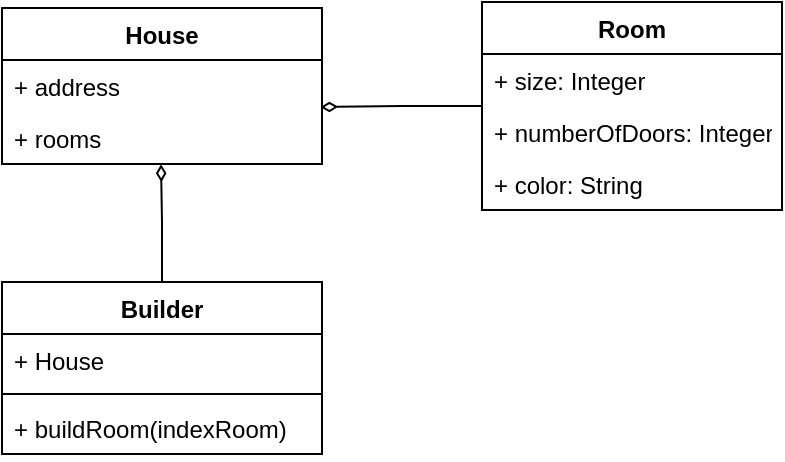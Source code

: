 <mxfile version="16.5.1" type="device"><diagram id="HR1xkhqClpoSfoY0FSn0" name="Сторінка-1"><mxGraphModel dx="813" dy="516" grid="1" gridSize="10" guides="1" tooltips="1" connect="1" arrows="1" fold="1" page="1" pageScale="1" pageWidth="827" pageHeight="1169" math="0" shadow="0"><root><mxCell id="0"/><mxCell id="1" parent="0"/><mxCell id="s11Mr2UmIc-N3NHSvyqU-1" value="House" style="swimlane;fontStyle=1;align=center;verticalAlign=top;childLayout=stackLayout;horizontal=1;startSize=26;horizontalStack=0;resizeParent=1;resizeParentMax=0;resizeLast=0;collapsible=1;marginBottom=0;" vertex="1" parent="1"><mxGeometry x="40" y="43" width="160" height="78" as="geometry"/></mxCell><mxCell id="s11Mr2UmIc-N3NHSvyqU-2" value="+ address" style="text;strokeColor=none;fillColor=none;align=left;verticalAlign=top;spacingLeft=4;spacingRight=4;overflow=hidden;rotatable=0;points=[[0,0.5],[1,0.5]];portConstraint=eastwest;" vertex="1" parent="s11Mr2UmIc-N3NHSvyqU-1"><mxGeometry y="26" width="160" height="26" as="geometry"/></mxCell><mxCell id="s11Mr2UmIc-N3NHSvyqU-5" value="+ rooms" style="text;strokeColor=none;fillColor=none;align=left;verticalAlign=top;spacingLeft=4;spacingRight=4;overflow=hidden;rotatable=0;points=[[0,0.5],[1,0.5]];portConstraint=eastwest;" vertex="1" parent="s11Mr2UmIc-N3NHSvyqU-1"><mxGeometry y="52" width="160" height="26" as="geometry"/></mxCell><mxCell id="s11Mr2UmIc-N3NHSvyqU-11" style="edgeStyle=orthogonalEdgeStyle;rounded=0;jumpSize=6;orthogonalLoop=1;jettySize=auto;html=1;entryX=0.995;entryY=-0.095;entryDx=0;entryDy=0;entryPerimeter=0;endArrow=diamondThin;endFill=0;sourcePerimeterSpacing=0;strokeWidth=1;startArrow=none;startFill=0;" edge="1" parent="1" source="s11Mr2UmIc-N3NHSvyqU-6" target="s11Mr2UmIc-N3NHSvyqU-5"><mxGeometry relative="1" as="geometry"/></mxCell><mxCell id="s11Mr2UmIc-N3NHSvyqU-6" value="Room" style="swimlane;fontStyle=1;childLayout=stackLayout;horizontal=1;startSize=26;fillColor=none;horizontalStack=0;resizeParent=1;resizeParentMax=0;resizeLast=0;collapsible=1;marginBottom=0;" vertex="1" parent="1"><mxGeometry x="280" y="40" width="150" height="104" as="geometry"/></mxCell><mxCell id="s11Mr2UmIc-N3NHSvyqU-7" value="+ size: Integer" style="text;strokeColor=none;fillColor=none;align=left;verticalAlign=top;spacingLeft=4;spacingRight=4;overflow=hidden;rotatable=0;points=[[0,0.5],[1,0.5]];portConstraint=eastwest;" vertex="1" parent="s11Mr2UmIc-N3NHSvyqU-6"><mxGeometry y="26" width="150" height="26" as="geometry"/></mxCell><mxCell id="s11Mr2UmIc-N3NHSvyqU-8" value="+ numberOfDoors: Integer" style="text;strokeColor=none;fillColor=none;align=left;verticalAlign=top;spacingLeft=4;spacingRight=4;overflow=hidden;rotatable=0;points=[[0,0.5],[1,0.5]];portConstraint=eastwest;" vertex="1" parent="s11Mr2UmIc-N3NHSvyqU-6"><mxGeometry y="52" width="150" height="26" as="geometry"/></mxCell><mxCell id="s11Mr2UmIc-N3NHSvyqU-9" value="+ color: String" style="text;strokeColor=none;fillColor=none;align=left;verticalAlign=top;spacingLeft=4;spacingRight=4;overflow=hidden;rotatable=0;points=[[0,0.5],[1,0.5]];portConstraint=eastwest;" vertex="1" parent="s11Mr2UmIc-N3NHSvyqU-6"><mxGeometry y="78" width="150" height="26" as="geometry"/></mxCell><mxCell id="s11Mr2UmIc-N3NHSvyqU-21" style="edgeStyle=orthogonalEdgeStyle;rounded=0;jumpSize=6;orthogonalLoop=1;jettySize=auto;html=1;entryX=0.497;entryY=1.005;entryDx=0;entryDy=0;entryPerimeter=0;startArrow=none;startFill=0;endArrow=diamondThin;endFill=0;sourcePerimeterSpacing=0;strokeWidth=1;" edge="1" parent="1" source="s11Mr2UmIc-N3NHSvyqU-17" target="s11Mr2UmIc-N3NHSvyqU-5"><mxGeometry relative="1" as="geometry"/></mxCell><mxCell id="s11Mr2UmIc-N3NHSvyqU-17" value="Builder" style="swimlane;fontStyle=1;align=center;verticalAlign=top;childLayout=stackLayout;horizontal=1;startSize=26;horizontalStack=0;resizeParent=1;resizeParentMax=0;resizeLast=0;collapsible=1;marginBottom=0;" vertex="1" parent="1"><mxGeometry x="40" y="180" width="160" height="86" as="geometry"/></mxCell><mxCell id="s11Mr2UmIc-N3NHSvyqU-18" value="+ House" style="text;strokeColor=none;fillColor=none;align=left;verticalAlign=top;spacingLeft=4;spacingRight=4;overflow=hidden;rotatable=0;points=[[0,0.5],[1,0.5]];portConstraint=eastwest;" vertex="1" parent="s11Mr2UmIc-N3NHSvyqU-17"><mxGeometry y="26" width="160" height="26" as="geometry"/></mxCell><mxCell id="s11Mr2UmIc-N3NHSvyqU-19" value="" style="line;strokeWidth=1;fillColor=none;align=left;verticalAlign=middle;spacingTop=-1;spacingLeft=3;spacingRight=3;rotatable=0;labelPosition=right;points=[];portConstraint=eastwest;" vertex="1" parent="s11Mr2UmIc-N3NHSvyqU-17"><mxGeometry y="52" width="160" height="8" as="geometry"/></mxCell><mxCell id="s11Mr2UmIc-N3NHSvyqU-20" value="+ buildRoom(indexRoom)" style="text;strokeColor=none;fillColor=none;align=left;verticalAlign=top;spacingLeft=4;spacingRight=4;overflow=hidden;rotatable=0;points=[[0,0.5],[1,0.5]];portConstraint=eastwest;" vertex="1" parent="s11Mr2UmIc-N3NHSvyqU-17"><mxGeometry y="60" width="160" height="26" as="geometry"/></mxCell></root></mxGraphModel></diagram></mxfile>